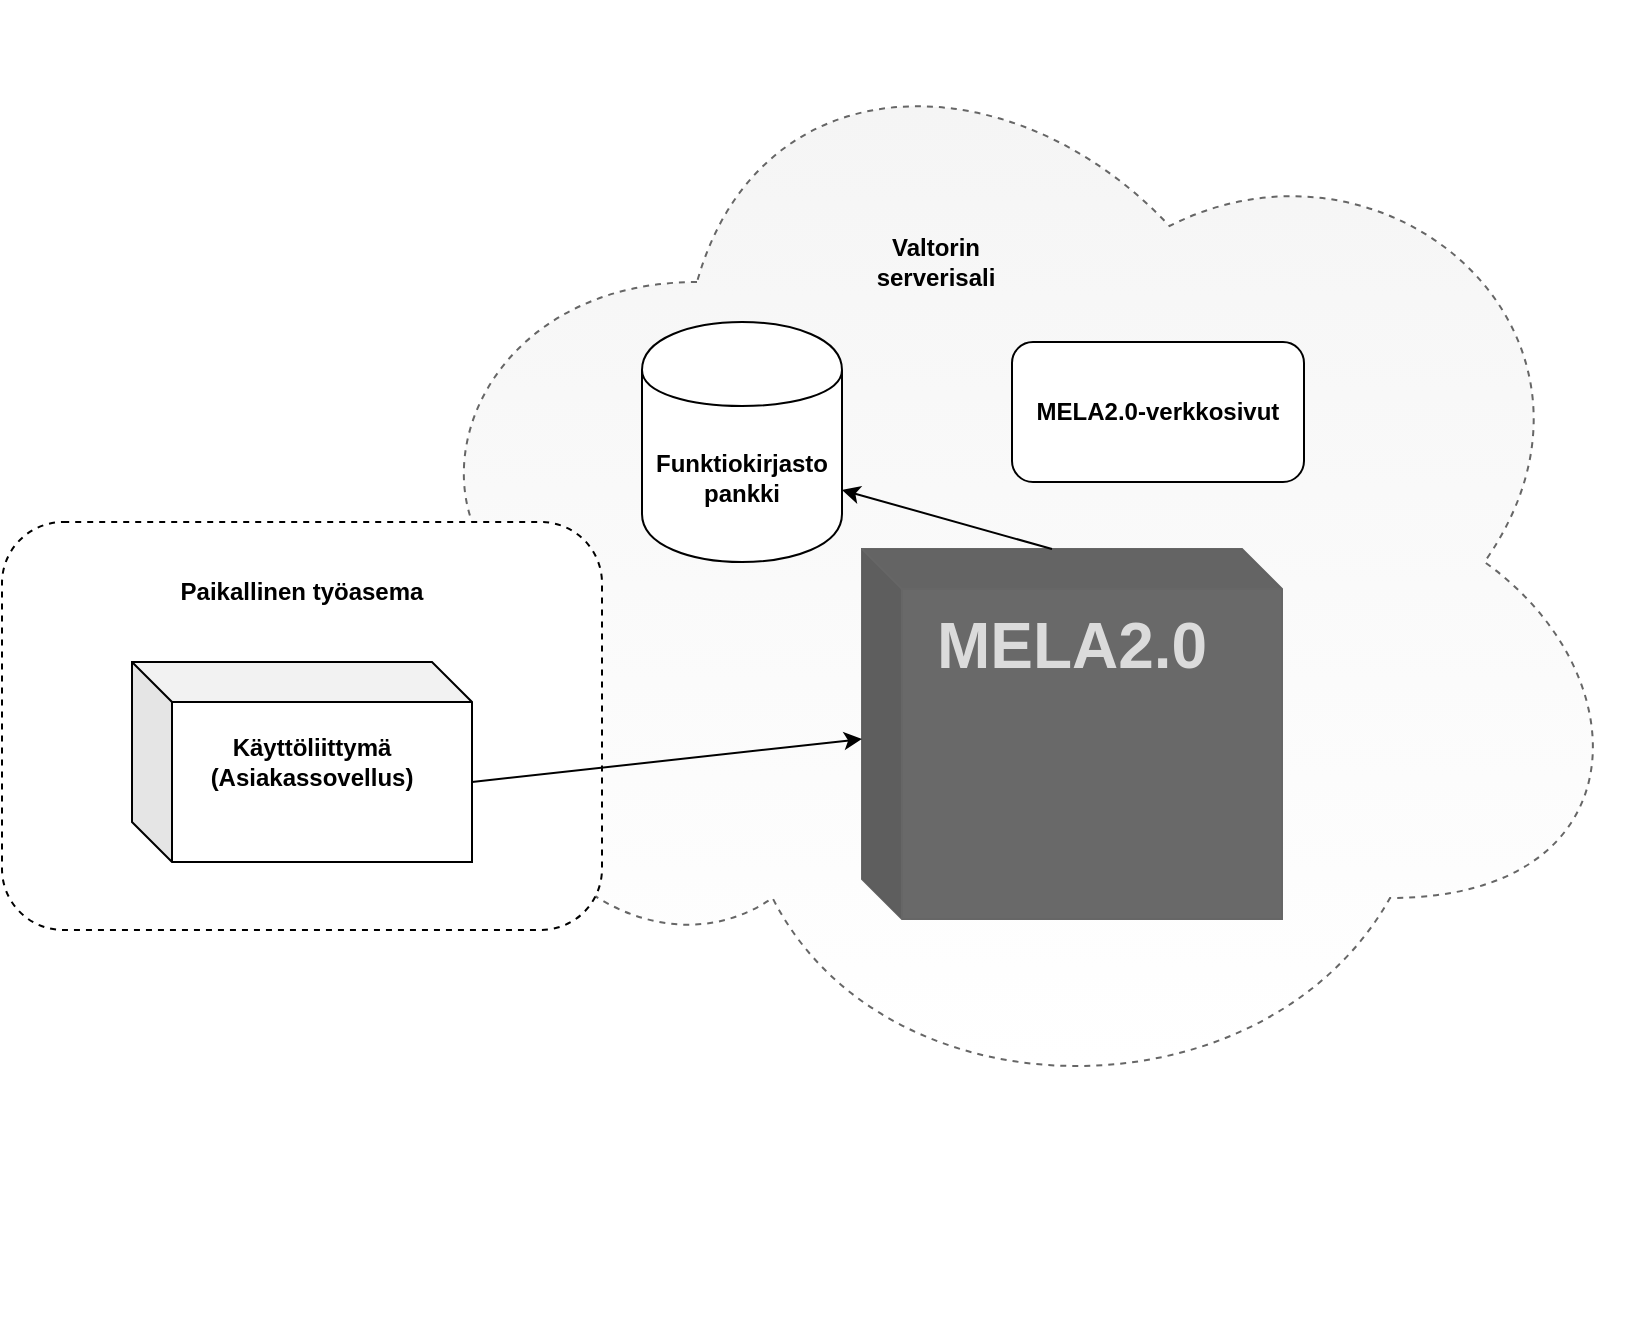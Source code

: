 <mxfile version="10.9.1" type="device"><diagram id="8lhiOSgOTf0ZKKcOg08B" name="Page-1"><mxGraphModel dx="1394" dy="793" grid="1" gridSize="10" guides="1" tooltips="1" connect="1" arrows="1" fold="1" page="1" pageScale="1" pageWidth="827" pageHeight="1169" math="0" shadow="0"><root><mxCell id="0"/><mxCell id="1" parent="0"/><mxCell id="yoJNnNpF7kDcT4mHimxi-167" value="" style="ellipse;shape=cloud;whiteSpace=wrap;html=1;dashed=1;strokeColor=#666666;fillColor=#f5f5f5;fontColor=#333333;gradientColor=#ffffff;" vertex="1" parent="1"><mxGeometry x="550" y="120" width="630" height="560" as="geometry"/></mxCell><mxCell id="yoJNnNpF7kDcT4mHimxi-165" value="" style="rounded=1;whiteSpace=wrap;html=1;strokeColor=#000000;gradientColor=none;dashed=1;fillColor=#ffffff;" vertex="1" parent="1"><mxGeometry x="360" y="380" width="300" height="204" as="geometry"/></mxCell><mxCell id="yoJNnNpF7kDcT4mHimxi-137" value="" style="group;fontSize=12;" vertex="1" connectable="0" parent="1"><mxGeometry x="653.5" y="621.5" width="300" height="160" as="geometry"/></mxCell><mxCell id="yoJNnNpF7kDcT4mHimxi-148" value="" style="group" vertex="1" connectable="0" parent="1"><mxGeometry x="790" y="393.5" width="210" height="185" as="geometry"/></mxCell><mxCell id="yoJNnNpF7kDcT4mHimxi-127" value="" style="shape=cube;whiteSpace=wrap;html=1;boundedLbl=1;backgroundOutline=1;darkOpacity=0.05;darkOpacity2=0.1;fontSize=12;fillColor=#696969;strokeColor=#666666;fontColor=#333333;" vertex="1" parent="yoJNnNpF7kDcT4mHimxi-148"><mxGeometry width="210" height="185" as="geometry"/></mxCell><mxCell id="yoJNnNpF7kDcT4mHimxi-128" value="MELA2.0" style="text;html=1;strokeColor=none;fillColor=none;align=center;verticalAlign=middle;whiteSpace=wrap;rounded=0;fontSize=32;fontColor=#DBDBDB;fontStyle=1" vertex="1" parent="yoJNnNpF7kDcT4mHimxi-148"><mxGeometry x="37.8" y="26.429" width="134.4" height="44.048" as="geometry"/></mxCell><mxCell id="yoJNnNpF7kDcT4mHimxi-159" style="edgeStyle=none;rounded=0;orthogonalLoop=1;jettySize=auto;html=1;exitX=0;exitY=0;exitDx=170;exitDy=60;exitPerimeter=0;entryX=0;entryY=0;entryDx=0;entryDy=95;entryPerimeter=0;" edge="1" parent="1" source="yoJNnNpF7kDcT4mHimxi-151" target="yoJNnNpF7kDcT4mHimxi-127"><mxGeometry relative="1" as="geometry"/></mxCell><mxCell id="yoJNnNpF7kDcT4mHimxi-160" value="" style="group" vertex="1" connectable="0" parent="1"><mxGeometry x="425" y="450" width="170" height="100" as="geometry"/></mxCell><mxCell id="yoJNnNpF7kDcT4mHimxi-151" value="" style="shape=cube;whiteSpace=wrap;html=1;boundedLbl=1;backgroundOutline=1;darkOpacity=0.05;darkOpacity2=0.1;fontSize=12;" vertex="1" parent="yoJNnNpF7kDcT4mHimxi-160"><mxGeometry width="170" height="100" as="geometry"/></mxCell><mxCell id="yoJNnNpF7kDcT4mHimxi-152" value="Käyttöliittymä (Asiakassovellus)" style="text;html=1;strokeColor=none;fillColor=none;align=center;verticalAlign=middle;whiteSpace=wrap;rounded=0;fontSize=12;fontColor=#000000;fontStyle=1" vertex="1" parent="yoJNnNpF7kDcT4mHimxi-160"><mxGeometry x="60" y="40" width="60" height="20" as="geometry"/></mxCell><mxCell id="yoJNnNpF7kDcT4mHimxi-166" value="Paikallinen työasema" style="text;html=1;strokeColor=none;fillColor=none;align=center;verticalAlign=middle;whiteSpace=wrap;rounded=0;dashed=1;fontStyle=1" vertex="1" parent="1"><mxGeometry x="440" y="405" width="140" height="20" as="geometry"/></mxCell><mxCell id="yoJNnNpF7kDcT4mHimxi-168" value="Valtorin serverisali" style="text;html=1;strokeColor=none;fillColor=none;align=center;verticalAlign=middle;whiteSpace=wrap;rounded=0;dashed=1;fontStyle=1" vertex="1" parent="1"><mxGeometry x="807" y="240" width="40" height="20" as="geometry"/></mxCell><mxCell id="yoJNnNpF7kDcT4mHimxi-174" value="MELA2.0-verkkosivut" style="rounded=1;whiteSpace=wrap;html=1;fontStyle=1" vertex="1" parent="1"><mxGeometry x="865" y="290" width="146" height="70" as="geometry"/></mxCell><mxCell id="yoJNnNpF7kDcT4mHimxi-175" style="edgeStyle=none;rounded=0;orthogonalLoop=1;jettySize=auto;html=1;exitX=0;exitY=0;exitDx=95;exitDy=0;exitPerimeter=0;entryX=1;entryY=0.7;entryDx=0;entryDy=0;" edge="1" parent="1" source="yoJNnNpF7kDcT4mHimxi-127" target="yoJNnNpF7kDcT4mHimxi-176"><mxGeometry relative="1" as="geometry"><mxPoint x="810" y="353" as="targetPoint"/></mxGeometry></mxCell><mxCell id="yoJNnNpF7kDcT4mHimxi-176" value="Funktiokirjasto pankki" style="shape=cylinder;whiteSpace=wrap;html=1;boundedLbl=1;backgroundOutline=1;strokeColor=#000000;fillColor=#ffffff;gradientColor=none;fontStyle=1" vertex="1" parent="1"><mxGeometry x="680" y="280" width="100" height="120" as="geometry"/></mxCell></root></mxGraphModel></diagram></mxfile>